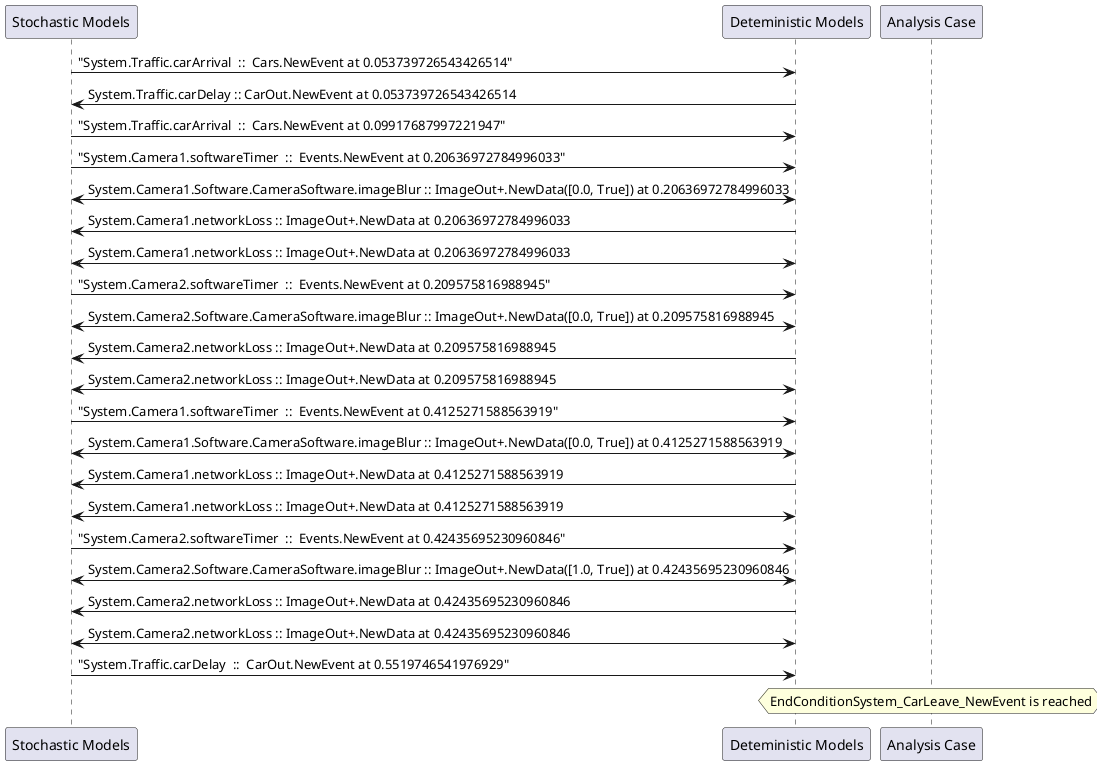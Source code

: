 
	@startuml
	participant "Stochastic Models" as stochmodel
	participant "Deteministic Models" as detmodel
	participant "Analysis Case" as analysis
	{11151_stop} stochmodel -> detmodel : "System.Traffic.carArrival  ::  Cars.NewEvent at 0.053739726543426514"
{11157_start} detmodel -> stochmodel : System.Traffic.carDelay :: CarOut.NewEvent at 0.053739726543426514
{11152_stop} stochmodel -> detmodel : "System.Traffic.carArrival  ::  Cars.NewEvent at 0.09917687997221947"
{11120_stop} stochmodel -> detmodel : "System.Camera1.softwareTimer  ::  Events.NewEvent at 0.20636972784996033"
detmodel <-> stochmodel : System.Camera1.Software.CameraSoftware.imageBlur :: ImageOut+.NewData([0.0, True]) at 0.20636972784996033
detmodel -> stochmodel : System.Camera1.networkLoss :: ImageOut+.NewData at 0.20636972784996033
detmodel <-> stochmodel : System.Camera1.networkLoss :: ImageOut+.NewData at 0.20636972784996033
{11136_stop} stochmodel -> detmodel : "System.Camera2.softwareTimer  ::  Events.NewEvent at 0.209575816988945"
detmodel <-> stochmodel : System.Camera2.Software.CameraSoftware.imageBlur :: ImageOut+.NewData([0.0, True]) at 0.209575816988945
detmodel -> stochmodel : System.Camera2.networkLoss :: ImageOut+.NewData at 0.209575816988945
detmodel <-> stochmodel : System.Camera2.networkLoss :: ImageOut+.NewData at 0.209575816988945
{11121_stop} stochmodel -> detmodel : "System.Camera1.softwareTimer  ::  Events.NewEvent at 0.4125271588563919"
detmodel <-> stochmodel : System.Camera1.Software.CameraSoftware.imageBlur :: ImageOut+.NewData([0.0, True]) at 0.4125271588563919
detmodel -> stochmodel : System.Camera1.networkLoss :: ImageOut+.NewData at 0.4125271588563919
detmodel <-> stochmodel : System.Camera1.networkLoss :: ImageOut+.NewData at 0.4125271588563919
{11137_stop} stochmodel -> detmodel : "System.Camera2.softwareTimer  ::  Events.NewEvent at 0.42435695230960846"
detmodel <-> stochmodel : System.Camera2.Software.CameraSoftware.imageBlur :: ImageOut+.NewData([1.0, True]) at 0.42435695230960846
detmodel -> stochmodel : System.Camera2.networkLoss :: ImageOut+.NewData at 0.42435695230960846
detmodel <-> stochmodel : System.Camera2.networkLoss :: ImageOut+.NewData at 0.42435695230960846
{11157_stop} stochmodel -> detmodel : "System.Traffic.carDelay  ::  CarOut.NewEvent at 0.5519746541976929"
{11157_start} <-> {11157_stop} : delay
hnote over analysis 
EndConditionSystem_CarLeave_NewEvent is reached
endnote
@enduml